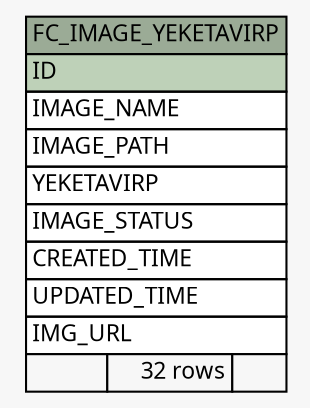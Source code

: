 // dot 2.26.0 on Linux 2.6.32-504.8.1.el6.x86_64
// SchemaSpy rev Unknown
digraph "FC_IMAGE_YEKETAVIRP" {
  graph [
    rankdir="RL"
    bgcolor="#f7f7f7"
    nodesep="0.18"
    ranksep="0.46"
    fontname="Microsoft YaHei"
    fontsize="11"
  ];
  node [
    fontname="Microsoft YaHei"
    fontsize="11"
    shape="plaintext"
  ];
  edge [
    arrowsize="0.8"
  ];
  "FC_IMAGE_YEKETAVIRP" [
    label=<
    <TABLE BORDER="0" CELLBORDER="1" CELLSPACING="0" BGCOLOR="#ffffff">
      <TR><TD COLSPAN="3" BGCOLOR="#9bab96" ALIGN="CENTER">FC_IMAGE_YEKETAVIRP</TD></TR>
      <TR><TD PORT="ID" COLSPAN="3" BGCOLOR="#bed1b8" ALIGN="LEFT">ID</TD></TR>
      <TR><TD PORT="IMAGE_NAME" COLSPAN="3" ALIGN="LEFT">IMAGE_NAME</TD></TR>
      <TR><TD PORT="IMAGE_PATH" COLSPAN="3" ALIGN="LEFT">IMAGE_PATH</TD></TR>
      <TR><TD PORT="YEKETAVIRP" COLSPAN="3" ALIGN="LEFT">YEKETAVIRP</TD></TR>
      <TR><TD PORT="IMAGE_STATUS" COLSPAN="3" ALIGN="LEFT">IMAGE_STATUS</TD></TR>
      <TR><TD PORT="CREATED_TIME" COLSPAN="3" ALIGN="LEFT">CREATED_TIME</TD></TR>
      <TR><TD PORT="UPDATED_TIME" COLSPAN="3" ALIGN="LEFT">UPDATED_TIME</TD></TR>
      <TR><TD PORT="IMG_URL" COLSPAN="3" ALIGN="LEFT">IMG_URL</TD></TR>
      <TR><TD ALIGN="LEFT" BGCOLOR="#f7f7f7">  </TD><TD ALIGN="RIGHT" BGCOLOR="#f7f7f7">32 rows</TD><TD ALIGN="RIGHT" BGCOLOR="#f7f7f7">  </TD></TR>
    </TABLE>>
    URL="tables/FC_IMAGE_YEKETAVIRP.html"
    tooltip="FC_IMAGE_YEKETAVIRP"
  ];
}
